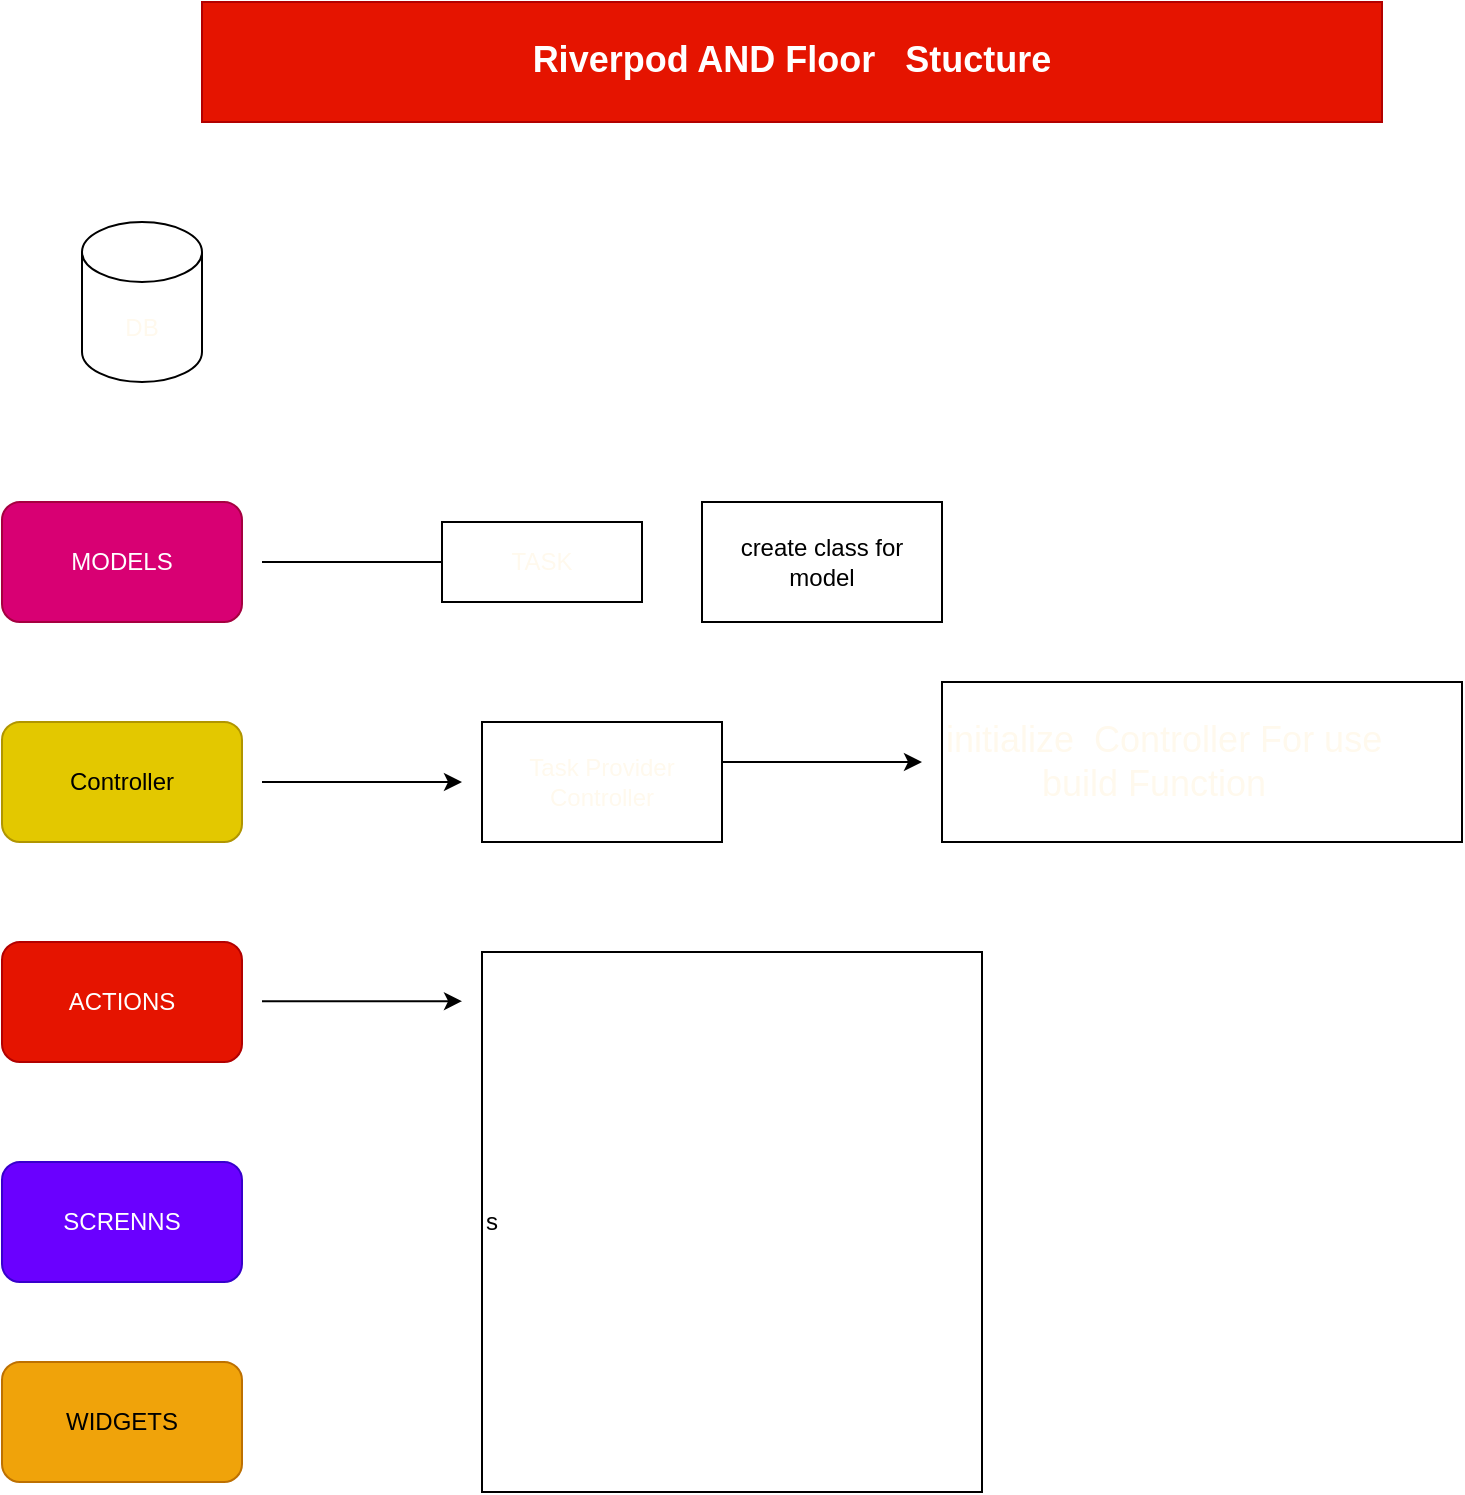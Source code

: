 <mxfile>
    <diagram id="pxqD8ftWTvX-roTgs0lH" name="Page-1">
        <mxGraphModel dx="797" dy="586" grid="1" gridSize="10" guides="1" tooltips="1" connect="1" arrows="1" fold="1" page="1" pageScale="1" pageWidth="850" pageHeight="1100" math="0" shadow="0">
            <root>
                <mxCell id="0"/>
                <mxCell id="1" parent="0"/>
                <mxCell id="5" value="MODELS" style="rounded=1;whiteSpace=wrap;html=1;fillColor=#d80073;fontColor=#ffffff;strokeColor=#A50040;" parent="1" vertex="1">
                    <mxGeometry x="80" y="290" width="120" height="60" as="geometry"/>
                </mxCell>
                <mxCell id="8" value="DB" style="shape=cylinder3;whiteSpace=wrap;html=1;boundedLbl=1;backgroundOutline=1;size=15;fontColor=#FFF9ED;" parent="1" vertex="1">
                    <mxGeometry x="120" y="150" width="60" height="80" as="geometry"/>
                </mxCell>
                <mxCell id="9" value="ACTIONS" style="rounded=1;whiteSpace=wrap;html=1;fontColor=#ffffff;fillColor=#e51400;strokeColor=#B20000;" parent="1" vertex="1">
                    <mxGeometry x="80" y="510" width="120" height="60" as="geometry"/>
                </mxCell>
                <mxCell id="10" value="SCRENNS" style="rounded=1;whiteSpace=wrap;html=1;fillColor=#6a00ff;strokeColor=#3700CC;fontColor=#ffffff;" parent="1" vertex="1">
                    <mxGeometry x="80" y="620" width="120" height="60" as="geometry"/>
                </mxCell>
                <mxCell id="11" value="Controller" style="rounded=1;whiteSpace=wrap;html=1;fontColor=#000000;fillColor=#e3c800;strokeColor=#B09500;" parent="1" vertex="1">
                    <mxGeometry x="80" y="400" width="120" height="60" as="geometry"/>
                </mxCell>
                <mxCell id="12" value="WIDGETS" style="rounded=1;whiteSpace=wrap;html=1;fontColor=#000000;fillColor=#f0a30a;strokeColor=#BD7000;" parent="1" vertex="1">
                    <mxGeometry x="80" y="720" width="120" height="60" as="geometry"/>
                </mxCell>
                <mxCell id="15" value="" style="edgeStyle=none;orthogonalLoop=1;jettySize=auto;html=1;fontColor=#FFF9ED;" parent="1" edge="1">
                    <mxGeometry width="100" relative="1" as="geometry">
                        <mxPoint x="210" y="320" as="sourcePoint"/>
                        <mxPoint x="310" y="320" as="targetPoint"/>
                        <Array as="points"/>
                    </mxGeometry>
                </mxCell>
                <mxCell id="17" value="TASK" style="whiteSpace=wrap;html=1;fontColor=#FFF9ED;" parent="1" vertex="1">
                    <mxGeometry x="300" y="300" width="100" height="40" as="geometry"/>
                </mxCell>
                <mxCell id="20" value="" style="edgeStyle=none;orthogonalLoop=1;jettySize=auto;html=1;fontColor=#FFF9ED;" parent="1" edge="1">
                    <mxGeometry width="100" relative="1" as="geometry">
                        <mxPoint x="210" y="430" as="sourcePoint"/>
                        <mxPoint x="310" y="430" as="targetPoint"/>
                        <Array as="points"/>
                    </mxGeometry>
                </mxCell>
                <mxCell id="21" value="Task Provider Controller&lt;br&gt;" style="whiteSpace=wrap;html=1;fontColor=#FFF9ED;" parent="1" vertex="1">
                    <mxGeometry x="320" y="400" width="120" height="60" as="geometry"/>
                </mxCell>
                <mxCell id="22" value="" style="edgeStyle=none;orthogonalLoop=1;jettySize=auto;html=1;fontColor=#FFF9ED;" parent="1" edge="1">
                    <mxGeometry width="100" relative="1" as="geometry">
                        <mxPoint x="210" y="539.57" as="sourcePoint"/>
                        <mxPoint x="310" y="539.57" as="targetPoint"/>
                        <Array as="points"/>
                    </mxGeometry>
                </mxCell>
                <mxCell id="23" value="" style="edgeStyle=none;orthogonalLoop=1;jettySize=auto;html=1;fontColor=#FFF9ED;" parent="1" edge="1">
                    <mxGeometry width="100" relative="1" as="geometry">
                        <mxPoint x="440" y="420" as="sourcePoint"/>
                        <mxPoint x="540" y="420" as="targetPoint"/>
                        <Array as="points"/>
                    </mxGeometry>
                </mxCell>
                <mxCell id="24" value="&lt;p style=&quot;line-height: 280%;&quot;&gt;&lt;b&gt;&lt;font style=&quot;font-size: 18px;&quot;&gt;Riverpod AND Floor&amp;nbsp; &amp;nbsp;Stucture&lt;/font&gt;&lt;/b&gt;&lt;/p&gt;" style="rounded=0;whiteSpace=wrap;html=1;fontColor=#ffffff;fillColor=#e51400;strokeColor=#B20000;" parent="1" vertex="1">
                    <mxGeometry x="180" y="40" width="590" height="60" as="geometry"/>
                </mxCell>
                <mxCell id="25" value="&lt;div style=&quot;text-align: center;&quot;&gt;&lt;span style=&quot;background-color: initial;&quot;&gt;initialize&amp;nbsp; Controller For use&lt;/span&gt;&lt;/div&gt;&lt;div style=&quot;text-align: center;&quot;&gt;&lt;span style=&quot;background-color: initial;&quot;&gt;&amp;nbsp;build Function&amp;nbsp; &amp;nbsp;&lt;/span&gt;&lt;/div&gt;" style="whiteSpace=wrap;html=1;fontSize=18;fontColor=#FFF9ED;align=left;" parent="1" vertex="1">
                    <mxGeometry x="550" y="380" width="260" height="80" as="geometry"/>
                </mxCell>
                <mxCell id="26" value="create class for &lt;br&gt;model" style="whiteSpace=wrap;html=1;" vertex="1" parent="1">
                    <mxGeometry x="430" y="290" width="120" height="60" as="geometry"/>
                </mxCell>
                <mxCell id="29" value="&lt;div align=&quot;justify&quot;&gt;s&lt;/div&gt;" style="whiteSpace=wrap;html=1;align=left;" vertex="1" parent="1">
                    <mxGeometry x="320" y="515" width="250" height="270" as="geometry"/>
                </mxCell>
            </root>
        </mxGraphModel>
    </diagram>
</mxfile>
